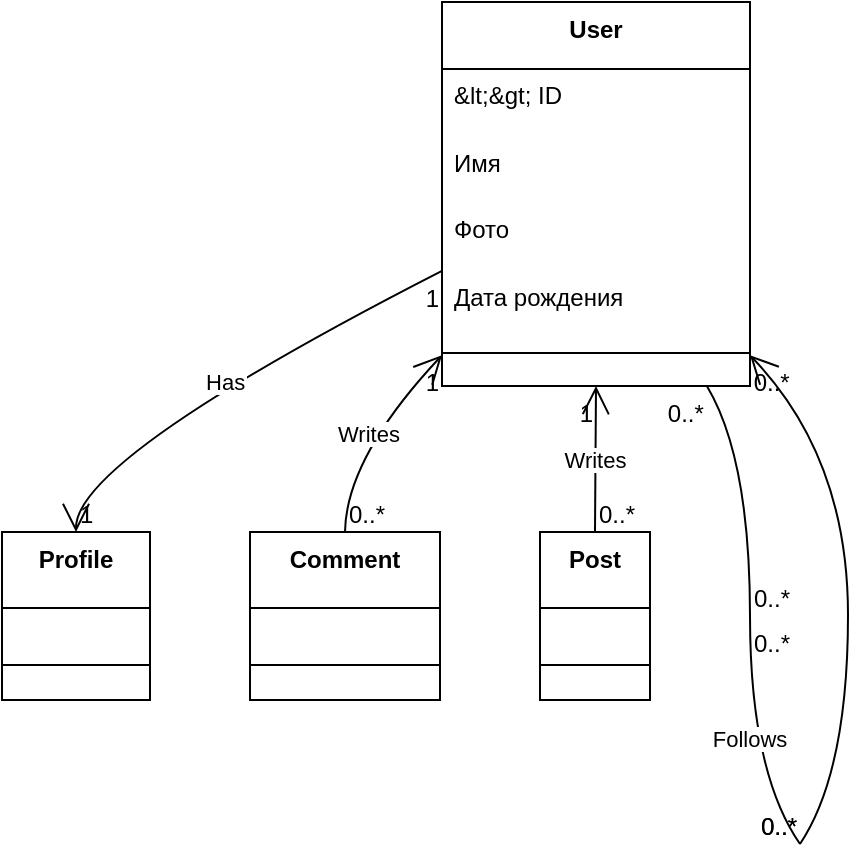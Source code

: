 <mxfile version="26.0.14">
  <diagram name="Page-1" id="7IZRvJgnVzJysPmIXcwV">
    <mxGraphModel>
      <root>
        <mxCell id="0" />
        <mxCell id="1" parent="0" />
        <mxCell id="2" value="User" style="swimlane;fontStyle=1;align=center;verticalAlign=top;childLayout=stackLayout;horizontal=1;startSize=33.455;horizontalStack=0;resizeParent=1;resizeParentMax=0;resizeLast=0;collapsible=0;marginBottom=0;" vertex="1" parent="1">
          <mxGeometry x="228" y="8" width="154" height="192" as="geometry" />
        </mxCell>
        <mxCell id="3" value="&amp;lt;&amp;gt; ID" style="text;strokeColor=none;fillColor=none;align=left;verticalAlign=top;spacingLeft=4;spacingRight=4;overflow=hidden;rotatable=0;points=[[0,0.5],[1,0.5]];portConstraint=eastwest;" vertex="1" parent="2">
          <mxGeometry y="33" width="154" height="33" as="geometry" />
        </mxCell>
        <mxCell id="4" value="Имя" style="text;strokeColor=none;fillColor=none;align=left;verticalAlign=top;spacingLeft=4;spacingRight=4;overflow=hidden;rotatable=0;points=[[0,0.5],[1,0.5]];portConstraint=eastwest;" vertex="1" parent="2">
          <mxGeometry y="67" width="154" height="33" as="geometry" />
        </mxCell>
        <mxCell id="5" value="Фото" style="text;strokeColor=none;fillColor=none;align=left;verticalAlign=top;spacingLeft=4;spacingRight=4;overflow=hidden;rotatable=0;points=[[0,0.5],[1,0.5]];portConstraint=eastwest;" vertex="1" parent="2">
          <mxGeometry y="100" width="154" height="33" as="geometry" />
        </mxCell>
        <mxCell id="6" value="Дата рождения" style="text;strokeColor=none;fillColor=none;align=left;verticalAlign=top;spacingLeft=4;spacingRight=4;overflow=hidden;rotatable=0;points=[[0,0.5],[1,0.5]];portConstraint=eastwest;" vertex="1" parent="2">
          <mxGeometry y="134" width="154" height="33" as="geometry" />
        </mxCell>
        <mxCell id="7" style="line;strokeWidth=1;fillColor=none;align=left;verticalAlign=middle;spacingTop=-1;spacingLeft=3;spacingRight=3;rotatable=0;labelPosition=right;points=[];portConstraint=eastwest;strokeColor=inherit;" vertex="1" parent="2">
          <mxGeometry y="167" width="154" height="17" as="geometry" />
        </mxCell>
        <mxCell id="8" value="Profile" style="swimlane;fontStyle=1;align=center;verticalAlign=top;childLayout=stackLayout;horizontal=1;startSize=38;horizontalStack=0;resizeParent=1;resizeParentMax=0;resizeLast=0;collapsible=0;marginBottom=0;" vertex="1" parent="1">
          <mxGeometry x="8" y="273" width="74" height="84" as="geometry" />
        </mxCell>
        <mxCell id="9" style="line;strokeWidth=1;fillColor=none;align=left;verticalAlign=middle;spacingTop=-1;spacingLeft=3;spacingRight=3;rotatable=0;labelPosition=right;points=[];portConstraint=eastwest;strokeColor=inherit;" vertex="1" parent="8">
          <mxGeometry y="57" width="74" height="19" as="geometry" />
        </mxCell>
        <mxCell id="10" value="Comment" style="swimlane;fontStyle=1;align=center;verticalAlign=top;childLayout=stackLayout;horizontal=1;startSize=38;horizontalStack=0;resizeParent=1;resizeParentMax=0;resizeLast=0;collapsible=0;marginBottom=0;" vertex="1" parent="1">
          <mxGeometry x="132" y="273" width="95" height="84" as="geometry" />
        </mxCell>
        <mxCell id="11" style="line;strokeWidth=1;fillColor=none;align=left;verticalAlign=middle;spacingTop=-1;spacingLeft=3;spacingRight=3;rotatable=0;labelPosition=right;points=[];portConstraint=eastwest;strokeColor=inherit;" vertex="1" parent="10">
          <mxGeometry y="57" width="95" height="19" as="geometry" />
        </mxCell>
        <mxCell id="12" value="Post" style="swimlane;fontStyle=1;align=center;verticalAlign=top;childLayout=stackLayout;horizontal=1;startSize=38;horizontalStack=0;resizeParent=1;resizeParentMax=0;resizeLast=0;collapsible=0;marginBottom=0;" vertex="1" parent="1">
          <mxGeometry x="277" y="273" width="55" height="84" as="geometry" />
        </mxCell>
        <mxCell id="13" style="line;strokeWidth=1;fillColor=none;align=left;verticalAlign=middle;spacingTop=-1;spacingLeft=3;spacingRight=3;rotatable=0;labelPosition=right;points=[];portConstraint=eastwest;strokeColor=inherit;" vertex="1" parent="12">
          <mxGeometry y="57" width="55" height="19" as="geometry" />
        </mxCell>
        <mxCell id="14" value="" style="whiteSpace=wrap;strokeWidth=2;" vertex="1" parent="1">
          <mxGeometry x="382" y="315" as="geometry" />
        </mxCell>
        <mxCell id="15" value="" style="whiteSpace=wrap;strokeWidth=2;" vertex="1" parent="1">
          <mxGeometry x="407" y="429" as="geometry" />
        </mxCell>
        <mxCell id="16" value="Has" style="curved=1;startArrow=none;endArrow=open;endSize=12;exitX=0;exitY=0.7;entryX=0.5;entryY=0;" edge="1" parent="1" source="2" target="8">
          <mxGeometry relative="1" as="geometry">
            <Array as="points">
              <mxPoint x="45" y="236" />
            </Array>
          </mxGeometry>
        </mxCell>
        <mxCell id="17" value="1" style="edgeLabel;resizable=0;labelBackgroundColor=none;fontSize=12;align=right;verticalAlign=top;" vertex="1" parent="16">
          <mxGeometry x="-1" relative="1" as="geometry" />
        </mxCell>
        <mxCell id="18" value="1" style="edgeLabel;resizable=0;labelBackgroundColor=none;fontSize=12;align=left;verticalAlign=bottom;" vertex="1" parent="16">
          <mxGeometry x="1" relative="1" as="geometry" />
        </mxCell>
        <mxCell id="19" value="Writes" style="curved=1;startArrow=open;startSize=12;endArrow=none;exitX=0;exitY=0.92;entryX=0.5;entryY=0;" edge="1" parent="1" source="2" target="10">
          <mxGeometry relative="1" as="geometry">
            <Array as="points">
              <mxPoint x="180" y="236" />
            </Array>
          </mxGeometry>
        </mxCell>
        <mxCell id="20" value="1" style="edgeLabel;resizable=0;labelBackgroundColor=none;fontSize=12;align=right;verticalAlign=top;" vertex="1" parent="19">
          <mxGeometry x="-1" relative="1" as="geometry" />
        </mxCell>
        <mxCell id="21" value="0..*" style="edgeLabel;resizable=0;labelBackgroundColor=none;fontSize=12;align=left;verticalAlign=bottom;" vertex="1" parent="19">
          <mxGeometry x="1" relative="1" as="geometry" />
        </mxCell>
        <mxCell id="22" value="Writes" style="curved=1;startArrow=open;startSize=12;endArrow=none;exitX=0.5;exitY=1;entryX=0.5;entryY=0;" edge="1" parent="1" source="2" target="12">
          <mxGeometry relative="1" as="geometry">
            <Array as="points" />
          </mxGeometry>
        </mxCell>
        <mxCell id="23" value="1" style="edgeLabel;resizable=0;labelBackgroundColor=none;fontSize=12;align=right;verticalAlign=top;" vertex="1" parent="22">
          <mxGeometry x="-1" relative="1" as="geometry" />
        </mxCell>
        <mxCell id="24" value="0..*" style="edgeLabel;resizable=0;labelBackgroundColor=none;fontSize=12;align=left;verticalAlign=bottom;" vertex="1" parent="22">
          <mxGeometry x="1" relative="1" as="geometry" />
        </mxCell>
        <mxCell id="25" value="" style="curved=1;startArrow=none;endArrow=none;exitX=0.86;exitY=1;entryX=Infinity;entryY=-Infinity;" edge="1" parent="1" source="2" target="14">
          <mxGeometry relative="1" as="geometry">
            <Array as="points">
              <mxPoint x="382" y="236" />
            </Array>
          </mxGeometry>
        </mxCell>
        <mxCell id="26" value="0..*" style="edgeLabel;resizable=0;labelBackgroundColor=none;fontSize=12;align=right;verticalAlign=top;" vertex="1" parent="25">
          <mxGeometry x="-1" relative="1" as="geometry" />
        </mxCell>
        <mxCell id="27" value="0..*" style="edgeLabel;resizable=0;labelBackgroundColor=none;fontSize=12;align=left;verticalAlign=bottom;" vertex="1" parent="25">
          <mxGeometry x="1" relative="1" as="geometry" />
        </mxCell>
        <mxCell id="28" value="Follows" style="curved=1;startArrow=none;endArrow=none;exitX=Infinity;exitY=-Infinity;entryX=-Infinity;entryY=Infinity;" edge="1" parent="1" source="14" target="15">
          <mxGeometry relative="1" as="geometry">
            <Array as="points">
              <mxPoint x="382" y="393" />
            </Array>
          </mxGeometry>
        </mxCell>
        <mxCell id="29" value="0..*" style="edgeLabel;resizable=0;labelBackgroundColor=none;fontSize=12;align=left;verticalAlign=top;" vertex="1" parent="28">
          <mxGeometry x="-1" relative="1" as="geometry" />
        </mxCell>
        <mxCell id="30" value="0..*" style="edgeLabel;resizable=0;labelBackgroundColor=none;fontSize=12;align=right;verticalAlign=bottom;" vertex="1" parent="28">
          <mxGeometry x="1" relative="1" as="geometry" />
        </mxCell>
        <mxCell id="31" value="" style="curved=1;startArrow=none;endArrow=open;endSize=12;exitX=-Infinity;exitY=Infinity;entryX=1;entryY=0.92;" edge="1" parent="1" source="15" target="2">
          <mxGeometry relative="1" as="geometry">
            <Array as="points">
              <mxPoint x="431" y="393" />
              <mxPoint x="431" y="236" />
            </Array>
          </mxGeometry>
        </mxCell>
        <mxCell id="32" value="0..*" style="edgeLabel;resizable=0;labelBackgroundColor=none;fontSize=12;align=right;verticalAlign=bottom;" vertex="1" parent="31">
          <mxGeometry x="-1" relative="1" as="geometry" />
        </mxCell>
        <mxCell id="33" value="0..*" style="edgeLabel;resizable=0;labelBackgroundColor=none;fontSize=12;align=left;verticalAlign=top;" vertex="1" parent="31">
          <mxGeometry x="1" relative="1" as="geometry" />
        </mxCell>
      </root>
    </mxGraphModel>
  </diagram>
</mxfile>
